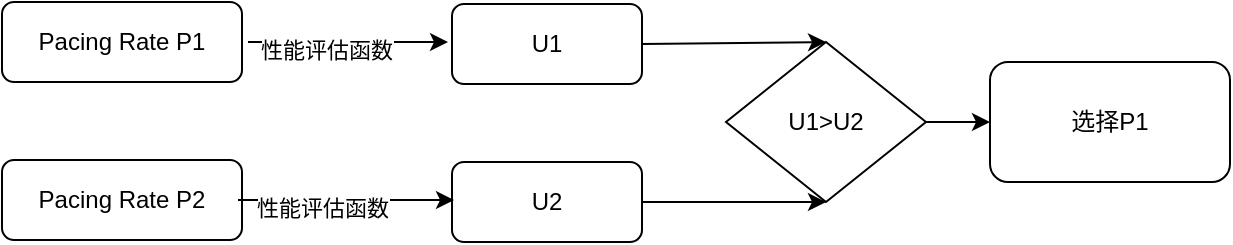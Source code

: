 <mxfile version="26.2.13">
  <diagram id="C5RBs43oDa-KdzZeNtuy" name="Page-1">
    <mxGraphModel dx="1215" dy="657" grid="1" gridSize="10" guides="1" tooltips="1" connect="1" arrows="1" fold="1" page="1" pageScale="1" pageWidth="827" pageHeight="1169" math="0" shadow="0">
      <root>
        <mxCell id="WIyWlLk6GJQsqaUBKTNV-0" />
        <mxCell id="WIyWlLk6GJQsqaUBKTNV-1" parent="WIyWlLk6GJQsqaUBKTNV-0" />
        <mxCell id="WIyWlLk6GJQsqaUBKTNV-3" value="&lt;span style=&quot;font-weight: normal;&quot;&gt;Pacing Rate P1&lt;/span&gt;" style="rounded=1;whiteSpace=wrap;html=1;fontSize=12;glass=0;strokeWidth=1;shadow=0;fontStyle=1" parent="WIyWlLk6GJQsqaUBKTNV-1" vertex="1">
          <mxGeometry x="160" y="80" width="120" height="40" as="geometry" />
        </mxCell>
        <mxCell id="4ald7kmsFYj5hhfWHZ4V-0" value="Pacing Rate P2" style="rounded=1;whiteSpace=wrap;html=1;fontSize=12;glass=0;strokeWidth=1;shadow=0;" vertex="1" parent="WIyWlLk6GJQsqaUBKTNV-1">
          <mxGeometry x="160" y="159" width="120" height="40" as="geometry" />
        </mxCell>
        <mxCell id="4ald7kmsFYj5hhfWHZ4V-5" value="U1" style="rounded=1;whiteSpace=wrap;html=1;fontSize=12;glass=0;strokeWidth=1;shadow=0;" vertex="1" parent="WIyWlLk6GJQsqaUBKTNV-1">
          <mxGeometry x="385" y="81" width="95" height="40" as="geometry" />
        </mxCell>
        <mxCell id="4ald7kmsFYj5hhfWHZ4V-6" value="U2" style="rounded=1;whiteSpace=wrap;html=1;fontSize=12;glass=0;strokeWidth=1;shadow=0;" vertex="1" parent="WIyWlLk6GJQsqaUBKTNV-1">
          <mxGeometry x="385" y="160" width="95" height="40" as="geometry" />
        </mxCell>
        <mxCell id="4ald7kmsFYj5hhfWHZ4V-8" value="" style="endArrow=classic;html=1;rounded=0;exitX=1;exitY=0.5;exitDx=0;exitDy=0;" edge="1" parent="WIyWlLk6GJQsqaUBKTNV-1">
          <mxGeometry width="50" height="50" relative="1" as="geometry">
            <mxPoint x="283" y="100" as="sourcePoint" />
            <mxPoint x="383" y="100" as="targetPoint" />
          </mxGeometry>
        </mxCell>
        <mxCell id="4ald7kmsFYj5hhfWHZ4V-9" value="性能评估函数" style="edgeLabel;html=1;align=center;verticalAlign=middle;resizable=0;points=[];" vertex="1" connectable="0" parent="4ald7kmsFYj5hhfWHZ4V-8">
          <mxGeometry x="-0.226" y="-4" relative="1" as="geometry">
            <mxPoint as="offset" />
          </mxGeometry>
        </mxCell>
        <mxCell id="4ald7kmsFYj5hhfWHZ4V-10" value="" style="endArrow=classic;html=1;rounded=0;exitX=1;exitY=0.5;exitDx=0;exitDy=0;" edge="1" parent="WIyWlLk6GJQsqaUBKTNV-1">
          <mxGeometry width="50" height="50" relative="1" as="geometry">
            <mxPoint x="278" y="179" as="sourcePoint" />
            <mxPoint x="386" y="179" as="targetPoint" />
          </mxGeometry>
        </mxCell>
        <mxCell id="4ald7kmsFYj5hhfWHZ4V-11" value="性能评估函数" style="edgeLabel;html=1;align=center;verticalAlign=middle;resizable=0;points=[];" vertex="1" connectable="0" parent="4ald7kmsFYj5hhfWHZ4V-10">
          <mxGeometry x="-0.226" y="-4" relative="1" as="geometry">
            <mxPoint as="offset" />
          </mxGeometry>
        </mxCell>
        <mxCell id="4ald7kmsFYj5hhfWHZ4V-12" value="U1&amp;gt;U2" style="rhombus;whiteSpace=wrap;html=1;" vertex="1" parent="WIyWlLk6GJQsqaUBKTNV-1">
          <mxGeometry x="522" y="100" width="100" height="80" as="geometry" />
        </mxCell>
        <mxCell id="4ald7kmsFYj5hhfWHZ4V-19" value="选择P1" style="rounded=1;whiteSpace=wrap;html=1;" vertex="1" parent="WIyWlLk6GJQsqaUBKTNV-1">
          <mxGeometry x="654" y="110" width="120" height="60" as="geometry" />
        </mxCell>
        <mxCell id="4ald7kmsFYj5hhfWHZ4V-20" value="" style="endArrow=classic;html=1;rounded=0;entryX=0;entryY=0.5;entryDx=0;entryDy=0;" edge="1" parent="WIyWlLk6GJQsqaUBKTNV-1" source="4ald7kmsFYj5hhfWHZ4V-12" target="4ald7kmsFYj5hhfWHZ4V-19">
          <mxGeometry width="50" height="50" relative="1" as="geometry">
            <mxPoint x="369" y="370" as="sourcePoint" />
            <mxPoint x="419" y="320" as="targetPoint" />
          </mxGeometry>
        </mxCell>
        <mxCell id="4ald7kmsFYj5hhfWHZ4V-21" value="" style="endArrow=classic;html=1;rounded=0;entryX=0.5;entryY=0;entryDx=0;entryDy=0;exitX=1;exitY=0.5;exitDx=0;exitDy=0;" edge="1" parent="WIyWlLk6GJQsqaUBKTNV-1" source="4ald7kmsFYj5hhfWHZ4V-5" target="4ald7kmsFYj5hhfWHZ4V-12">
          <mxGeometry width="50" height="50" relative="1" as="geometry">
            <mxPoint x="385" y="370" as="sourcePoint" />
            <mxPoint x="435" y="320" as="targetPoint" />
          </mxGeometry>
        </mxCell>
        <mxCell id="4ald7kmsFYj5hhfWHZ4V-22" value="" style="endArrow=classic;html=1;rounded=0;entryX=0.5;entryY=1;entryDx=0;entryDy=0;exitX=1;exitY=0.5;exitDx=0;exitDy=0;" edge="1" parent="WIyWlLk6GJQsqaUBKTNV-1" source="4ald7kmsFYj5hhfWHZ4V-6" target="4ald7kmsFYj5hhfWHZ4V-12">
          <mxGeometry width="50" height="50" relative="1" as="geometry">
            <mxPoint x="385" y="370" as="sourcePoint" />
            <mxPoint x="435" y="320" as="targetPoint" />
          </mxGeometry>
        </mxCell>
      </root>
    </mxGraphModel>
  </diagram>
</mxfile>
